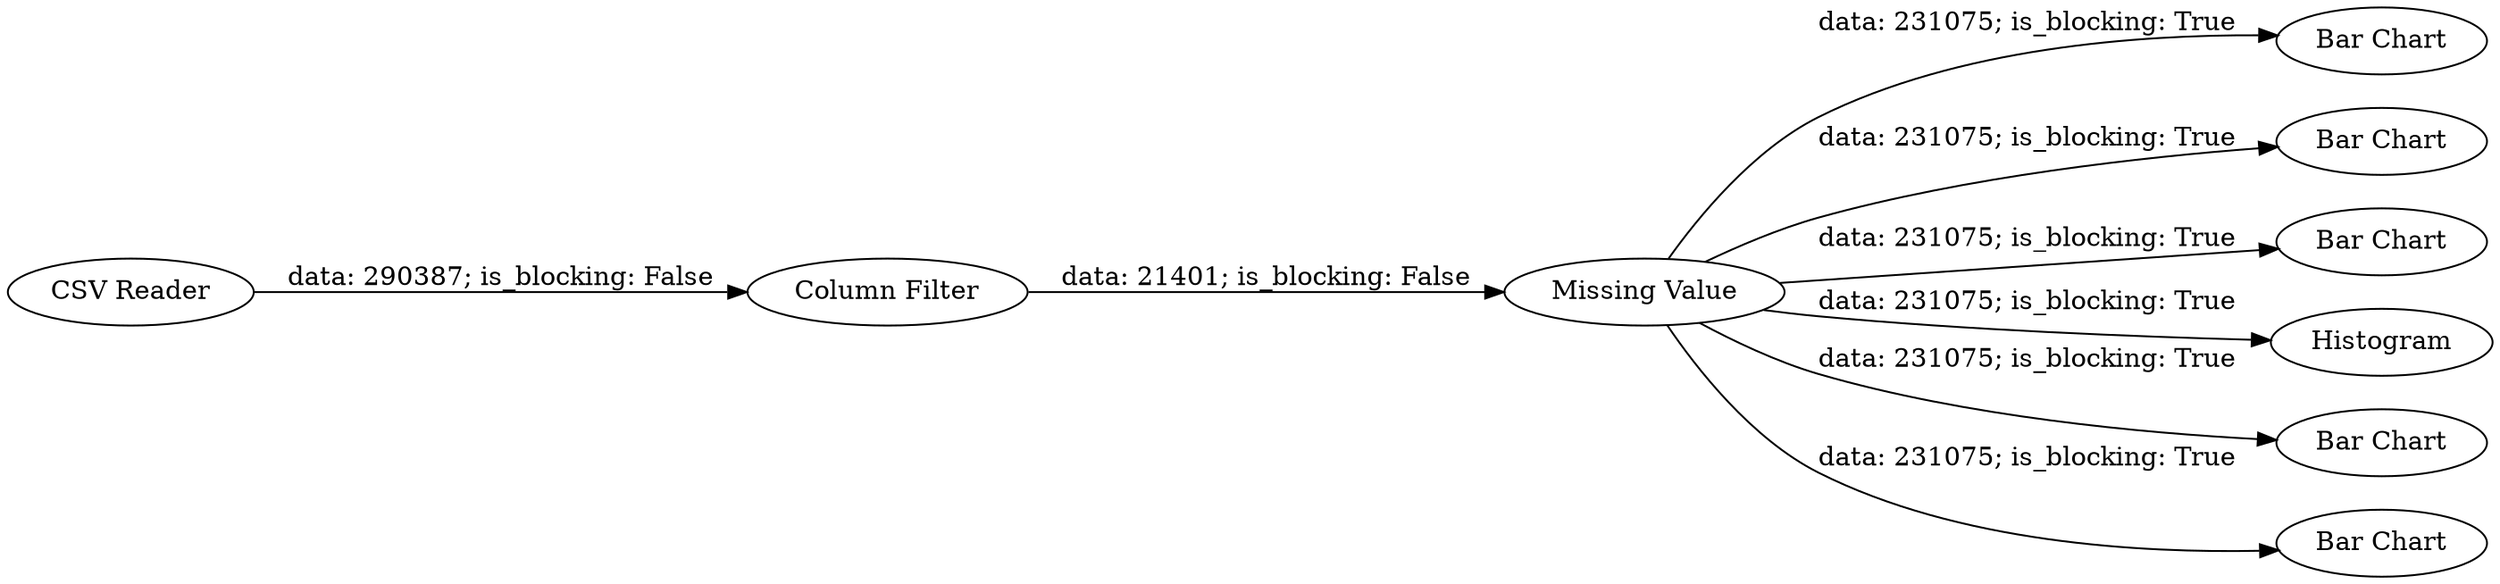 digraph {
	"-3502485895370481368_4" [label="Bar Chart"]
	"-3502485895370481368_7" [label="Bar Chart"]
	"-3502485895370481368_2" [label="Column Filter"]
	"-3502485895370481368_1" [label="CSV Reader"]
	"-3502485895370481368_9" [label="Bar Chart"]
	"-3502485895370481368_8" [label=Histogram]
	"-3502485895370481368_5" [label="Bar Chart"]
	"-3502485895370481368_3" [label="Missing Value"]
	"-3502485895370481368_6" [label="Bar Chart"]
	"-3502485895370481368_3" -> "-3502485895370481368_9" [label="data: 231075; is_blocking: True"]
	"-3502485895370481368_3" -> "-3502485895370481368_7" [label="data: 231075; is_blocking: True"]
	"-3502485895370481368_3" -> "-3502485895370481368_4" [label="data: 231075; is_blocking: True"]
	"-3502485895370481368_3" -> "-3502485895370481368_5" [label="data: 231075; is_blocking: True"]
	"-3502485895370481368_3" -> "-3502485895370481368_6" [label="data: 231075; is_blocking: True"]
	"-3502485895370481368_2" -> "-3502485895370481368_3" [label="data: 21401; is_blocking: False"]
	"-3502485895370481368_3" -> "-3502485895370481368_8" [label="data: 231075; is_blocking: True"]
	"-3502485895370481368_1" -> "-3502485895370481368_2" [label="data: 290387; is_blocking: False"]
	rankdir=LR
}
